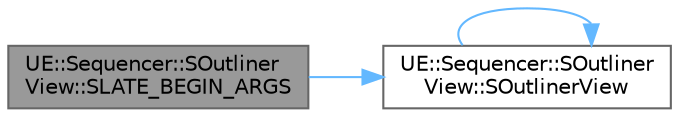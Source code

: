 digraph "UE::Sequencer::SOutlinerView::SLATE_BEGIN_ARGS"
{
 // INTERACTIVE_SVG=YES
 // LATEX_PDF_SIZE
  bgcolor="transparent";
  edge [fontname=Helvetica,fontsize=10,labelfontname=Helvetica,labelfontsize=10];
  node [fontname=Helvetica,fontsize=10,shape=box,height=0.2,width=0.4];
  rankdir="LR";
  Node1 [id="Node000001",label="UE::Sequencer::SOutliner\lView::SLATE_BEGIN_ARGS",height=0.2,width=0.4,color="gray40", fillcolor="grey60", style="filled", fontcolor="black",tooltip=" "];
  Node1 -> Node2 [id="edge1_Node000001_Node000002",color="steelblue1",style="solid",tooltip=" "];
  Node2 [id="Node000002",label="UE::Sequencer::SOutliner\lView::SOutlinerView",height=0.2,width=0.4,color="grey40", fillcolor="white", style="filled",URL="$d3/daa/classUE_1_1Sequencer_1_1SOutlinerView.html#a45c861fade8aefe9aa26b5a1573bbb49",tooltip=" "];
  Node2 -> Node2 [id="edge2_Node000002_Node000002",color="steelblue1",style="solid",tooltip=" "];
}
